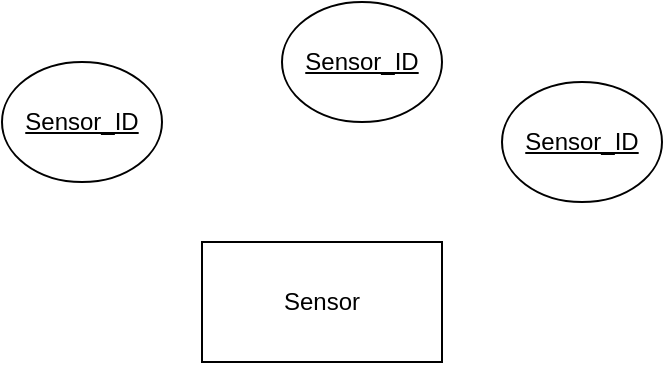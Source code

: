 <mxfile version="24.7.17">
  <diagram name="Page-1" id="7DG-l-CPK0z3cduAP4Xu">
    <mxGraphModel dx="1050" dy="557" grid="1" gridSize="10" guides="1" tooltips="1" connect="1" arrows="1" fold="1" page="1" pageScale="1" pageWidth="850" pageHeight="1100" math="0" shadow="0">
      <root>
        <mxCell id="0" />
        <mxCell id="1" parent="0" />
        <mxCell id="G_2XXyLAB1Sv7XSV06a2-1" value="Sensor" style="rounded=0;whiteSpace=wrap;html=1;" vertex="1" parent="1">
          <mxGeometry x="170" y="270" width="120" height="60" as="geometry" />
        </mxCell>
        <mxCell id="G_2XXyLAB1Sv7XSV06a2-2" value="Sensor_ID" style="ellipse;whiteSpace=wrap;html=1;fontStyle=4" vertex="1" parent="1">
          <mxGeometry x="70" y="180" width="80" height="60" as="geometry" />
        </mxCell>
        <mxCell id="G_2XXyLAB1Sv7XSV06a2-3" value="Sensor_ID" style="ellipse;whiteSpace=wrap;html=1;fontStyle=4" vertex="1" parent="1">
          <mxGeometry x="210" y="150" width="80" height="60" as="geometry" />
        </mxCell>
        <mxCell id="G_2XXyLAB1Sv7XSV06a2-4" value="Sensor_ID" style="ellipse;whiteSpace=wrap;html=1;fontStyle=4" vertex="1" parent="1">
          <mxGeometry x="320" y="190" width="80" height="60" as="geometry" />
        </mxCell>
      </root>
    </mxGraphModel>
  </diagram>
</mxfile>
